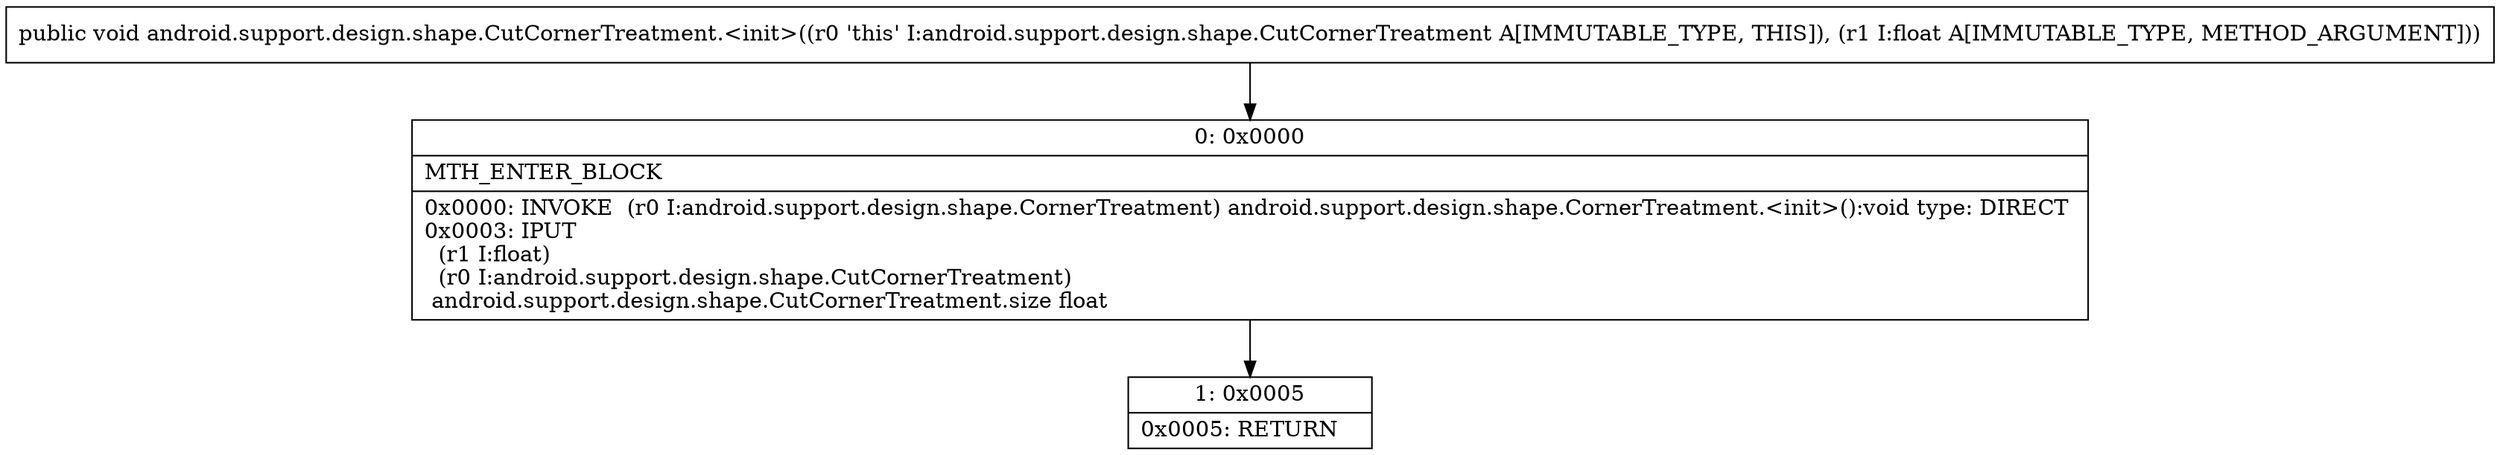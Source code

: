 digraph "CFG forandroid.support.design.shape.CutCornerTreatment.\<init\>(F)V" {
Node_0 [shape=record,label="{0\:\ 0x0000|MTH_ENTER_BLOCK\l|0x0000: INVOKE  (r0 I:android.support.design.shape.CornerTreatment) android.support.design.shape.CornerTreatment.\<init\>():void type: DIRECT \l0x0003: IPUT  \l  (r1 I:float)\l  (r0 I:android.support.design.shape.CutCornerTreatment)\l android.support.design.shape.CutCornerTreatment.size float \l}"];
Node_1 [shape=record,label="{1\:\ 0x0005|0x0005: RETURN   \l}"];
MethodNode[shape=record,label="{public void android.support.design.shape.CutCornerTreatment.\<init\>((r0 'this' I:android.support.design.shape.CutCornerTreatment A[IMMUTABLE_TYPE, THIS]), (r1 I:float A[IMMUTABLE_TYPE, METHOD_ARGUMENT])) }"];
MethodNode -> Node_0;
Node_0 -> Node_1;
}

